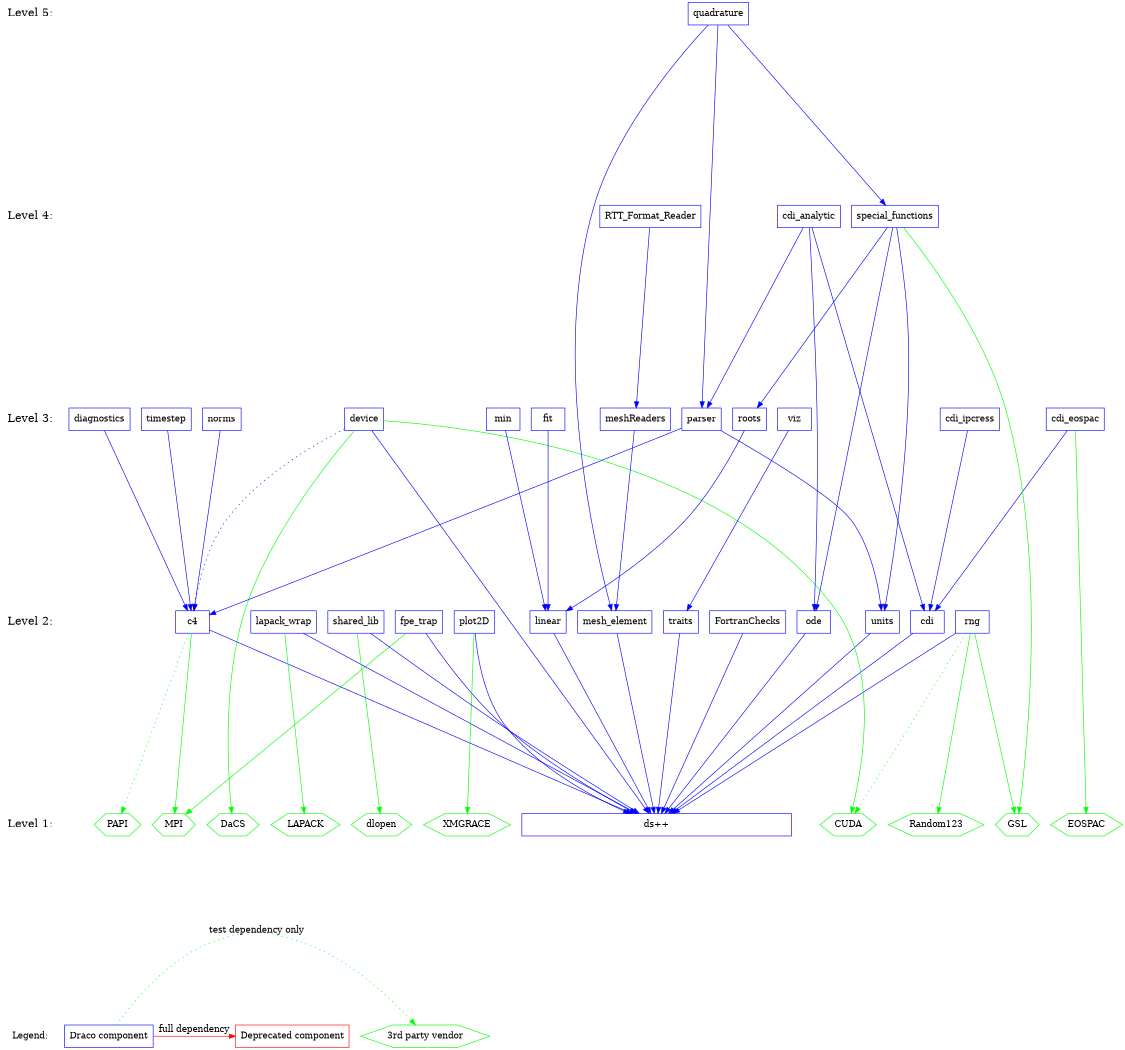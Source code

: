 digraph draco_level {
    /* graph attributes */
    center=1;
    size="7.5,10";
    ranksep=4;
    
    /* levels */
    legend [shape=plaintext, label="Legend:", fontsize=14];
    level1 [shape=plaintext, label="Level 1:", fontsize=18];
    level2 [shape=plaintext, label="Level 2:", fontsize=18];
    level3 [shape=plaintext, label="Level 3:", fontsize=18];
    level4 [shape=plaintext, label="Level 4:", fontsize=18];
    level5 [shape=plaintext, label="Level 5:", fontsize=18]; 
/*    level6 [shape=plaintext, label="Level 6:", fontsize=18]; */
    
    /* level6 -> */
    level5 -> 
    level4 -> level3 -> level2 -> level1 -> legend [style=invis];
    
    /* packages */

    /* legend */
    leg_vendor [shape=box, label="3rd party vendor", color=green, shape=hexagon];
    leg_draco  [shape=box, label="Draco component",  color=blue,  shape=box ];
    leg_depre  [shape=box, label="Deprecated component", color=red,  shape=box ];

    /* level 1 */
    vdlopen    [shape=hexagon, color=green, label="dlopen"];
    veospac    [shape=hexagon, color=green, label="EOSPAC"];
    vgrace     [shape=hexagon, color=green, label="XMGRACE"];
    vlapack    [shape=hexagon, color=green, label="LAPACK"];
    vmpi       [shape=hexagon, color=green, label="MPI"];
    vdacs      [shape=hexagon, color=green, label="DaCS"];
    vcuda      [shape=hexagon, color=green, label="CUDA"];
    vpapi      [shape=hexagon, color=green, label="PAPI"];
    vran123    [shape=hexagon, color=green, label="Random123"];
        
    dsxx [shape=box, color=blue, label="ds++", width=6];
    
    /* level 2 */
    vgsl       [shape=hexagon, color=green, label="GSL"];

    c4         [shape=box, color=blue, label="c4"];
    cdi        [shape=box, color=blue, label="cdi"];
    fpetrap    [shape=box, color=blue, label="fpe_trap"];
    fc         [shape=box, color=blue, label="FortranChecks"];
    lapack     [shape=box, color=blue, label="lapack_wrap"];
    linear     [shape=box, color=blue, label="linear"];
    meshelement [shape=box, color=blue, label="mesh_element"];
    ode        [shape=box, color=blue, label="ode"];
    plot       [shape=box, color=blue, label="plot2D"];
    rng        [shape=box, color=blue, label="rng"];
    shlib      [shape=box, color=blue, label="shared_lib"];
    traits     [shape=box, color=blue, label="traits"];
    units      [shape=box, color=blue, label="units"];
        
    /* level 3 */
    device    [shape=box, color=blue, label="device"];
    cdieos    [shape=box, color=blue, label="cdi_eospac"];
    cdiip     [shape=box, color=blue, label="cdi_ipcress"];
    diagnostics [shape=box, color=blue, label="diagnostics"];
    fit       [shape=box, color=blue, label="fit"];
    meshread  [shape=box, color=blue, label="meshReaders"];
    min       [shape=box, color=blue, label="min"];
    norms     [shape=box, color=blue, label="norms"];
    parser    [shape=box, color=blue, label="parser"];
    roots     [shape=box, color=blue, label="roots"];
    timestep  [shape=box, color=blue, label="timestep"];
    viz       [shape=box, color=blue, label="viz"];
    
    /* level 4 */
    sf        [shape=box, color=blue, label="special_functions"];
    cdianal   [shape=box, color=blue, label="cdi_analytic"];
    rttread   [shape=box, color=blue, label="RTT_Format_Reader"];

    /* level 5 */
    quad      [shape=box, color=blue, label="quadrature"];

    
    /* dependencies */
    {rank=same; legend leg_vendor leg_draco leg_depre};
    {rank=same; level1 dsxx vlapack vmpi veospac vgrace vdlopen vgsl vdacs vpapi};
    {rank=same; level2 shlib plot lapack traits c4 fpetrap units cdi ode linear};
    {rank=same; level3 viz timestep cdieos meshread parser};
    {rank=same; level4 rttread sf};


    leg_draco -> {leg_vendor} [color=green, style=dotted, label="test dependency only"];
    leg_draco -> {leg_depre} [color=red, label="full dependency"];
    
    /* draco packages */

    /* NOTE:  hidden dependencies are in comments at the end of each line.
     * For example if a package depends on c4 it implicitly depends on dsxx
     * as well.  The dependency on dsxx is not shown explicitly on the
     * graph. 
    
    /* level 2 */
    c4          -> {dsxx}        [color=blue];
    c4          -> {vmpi}        [color=green];
    c4          -> {vpapi}       [color=green, style=dotted];
    cdi         -> {dsxx}        [color=blue];
    fc          -> {dsxx}        [color=blue];
    fpetrap     -> {dsxx}        [color=blue];
    fpetrap     -> {vmpi}        [color=green];
    lapack      -> {dsxx}        [color=blue];
    lapack      -> {vlapack}     [color=green];
    linear      -> {dsxx}        [color=blue];
    meshelement -> {dsxx}        [color=blue];
    ode         -> {dsxx}        [color=blue];
    plot        -> {dsxx}        [color=blue];
    plot        -> {vgrace}      [color=green];
    rng         -> {dsxx}        [color=blue];
    rng         -> {vgsl vran123}  [color=green];
    rng         -> {vcuda}       [color=green, style=dotted];
    shlib       -> {dsxx}        [color=blue];
    shlib       -> {vdlopen}     [color=green];
    traits      -> {dsxx}        [color=blue];
    units       -> {dsxx}        [color=blue];
    
    /* level 3 */
    device      -> {dsxx}        [color=blue];
    device      -> {c4}          [color=blue, style=dotted];
    device      -> {vdacs vcuda} [color=green];
    cdieos      -> {cdi}         [color=blue];
    cdieos      -> {veospac}     [color=green]; 
    cdiip       -> {cdi}         [color=blue];
    diagnostics -> {c4}          [color=blue];
    fit         -> {linear}      [color=blue];
    meshread    -> {meshelement} [color=blue];
    min         -> {linear}      [color=blue];
    norms       -> {c4}          [color=blue];
    parser      -> {c4 units}    [color=blue];
    roots       -> {linear}      [color=blue];
    sf          -> {units ode roots} [color=blue];
    sf          -> {vgsl}        [color=green];
    timestep    -> {c4}          [color=blue];
    viz         -> {traits}      [color=blue];

    /* level 4 */
    cdianal     -> {parser cdi ode}        [color=blue];
    quad        -> {sf meshelement parser} [color=blue];
    rttread     -> {meshread}              [color=blue];

}
